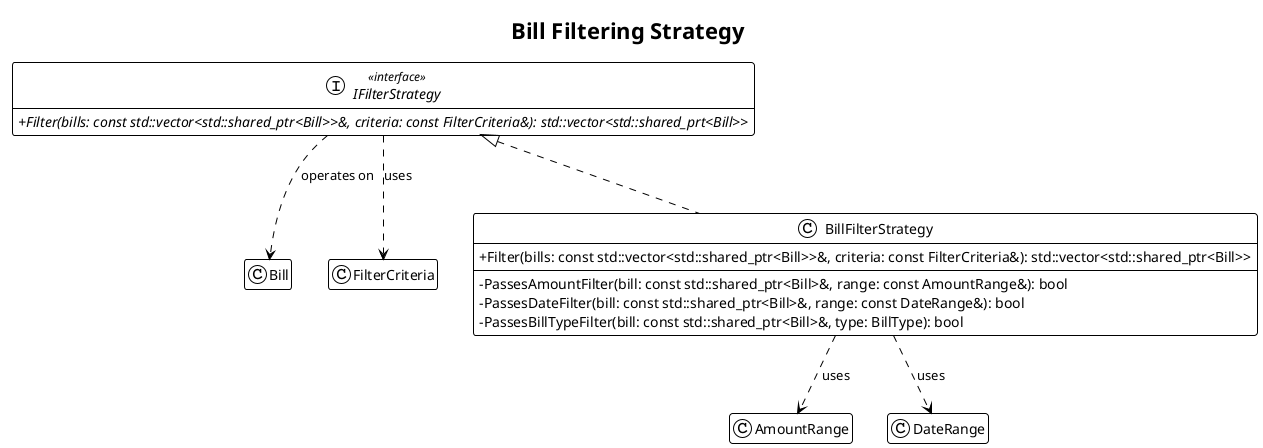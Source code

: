 @startuml
!theme plain
skinparam classAttributeIconSize 0
hide empty members
title Bill Filtering Strategy

' --- Forward declarations for context ---
class Bill
class FilterCriteria
class AmountRange
class DateRange

' --- The Strategy Interface ---
interface IFilterStrategy <<interface>> {
  + {abstract} Filter(bills: const std::vector<std::shared_ptr<Bill>>&, criteria: const FilterCriteria&): std::vector<std::shared_prt<Bill>>
}

' --- The Concrete Strategy Implementation ---
class BillFilterStrategy {
  + Filter(bills: const std::vector<std::shared_ptr<Bill>>&, criteria: const FilterCriteria&): std::vector<std::shared_ptr<Bill>>
  --
  - PassesAmountFilter(bill: const std::shared_ptr<Bill>&, range: const AmountRange&): bool
  - PassesDateFilter(bill: const std::shared_ptr<Bill>&, range: const DateRange&): bool
  - PassesBillTypeFilter(bill: const std::shared_ptr<Bill>&, type: BillType): bool
}

' --- Relationships ---

' Realization: The concrete strategy implements the filter interface.
IFilterStrategy <|.. BillFilterStrategy

' Dependency: The strategy uses Bill objects and FilterCriteria to perform its work.
IFilterStrategy ..> Bill : operates on
IFilterStrategy ..> FilterCriteria : uses

' Note: BillFilterStrategy also has more specific dependencies on AmountRange and DateRange,
' but these are encapsulated within FilterCriteria, so the top-level dependency is sufficient.
BillFilterStrategy ..> AmountRange : uses
BillFilterStrategy ..> DateRange : uses
@enduml